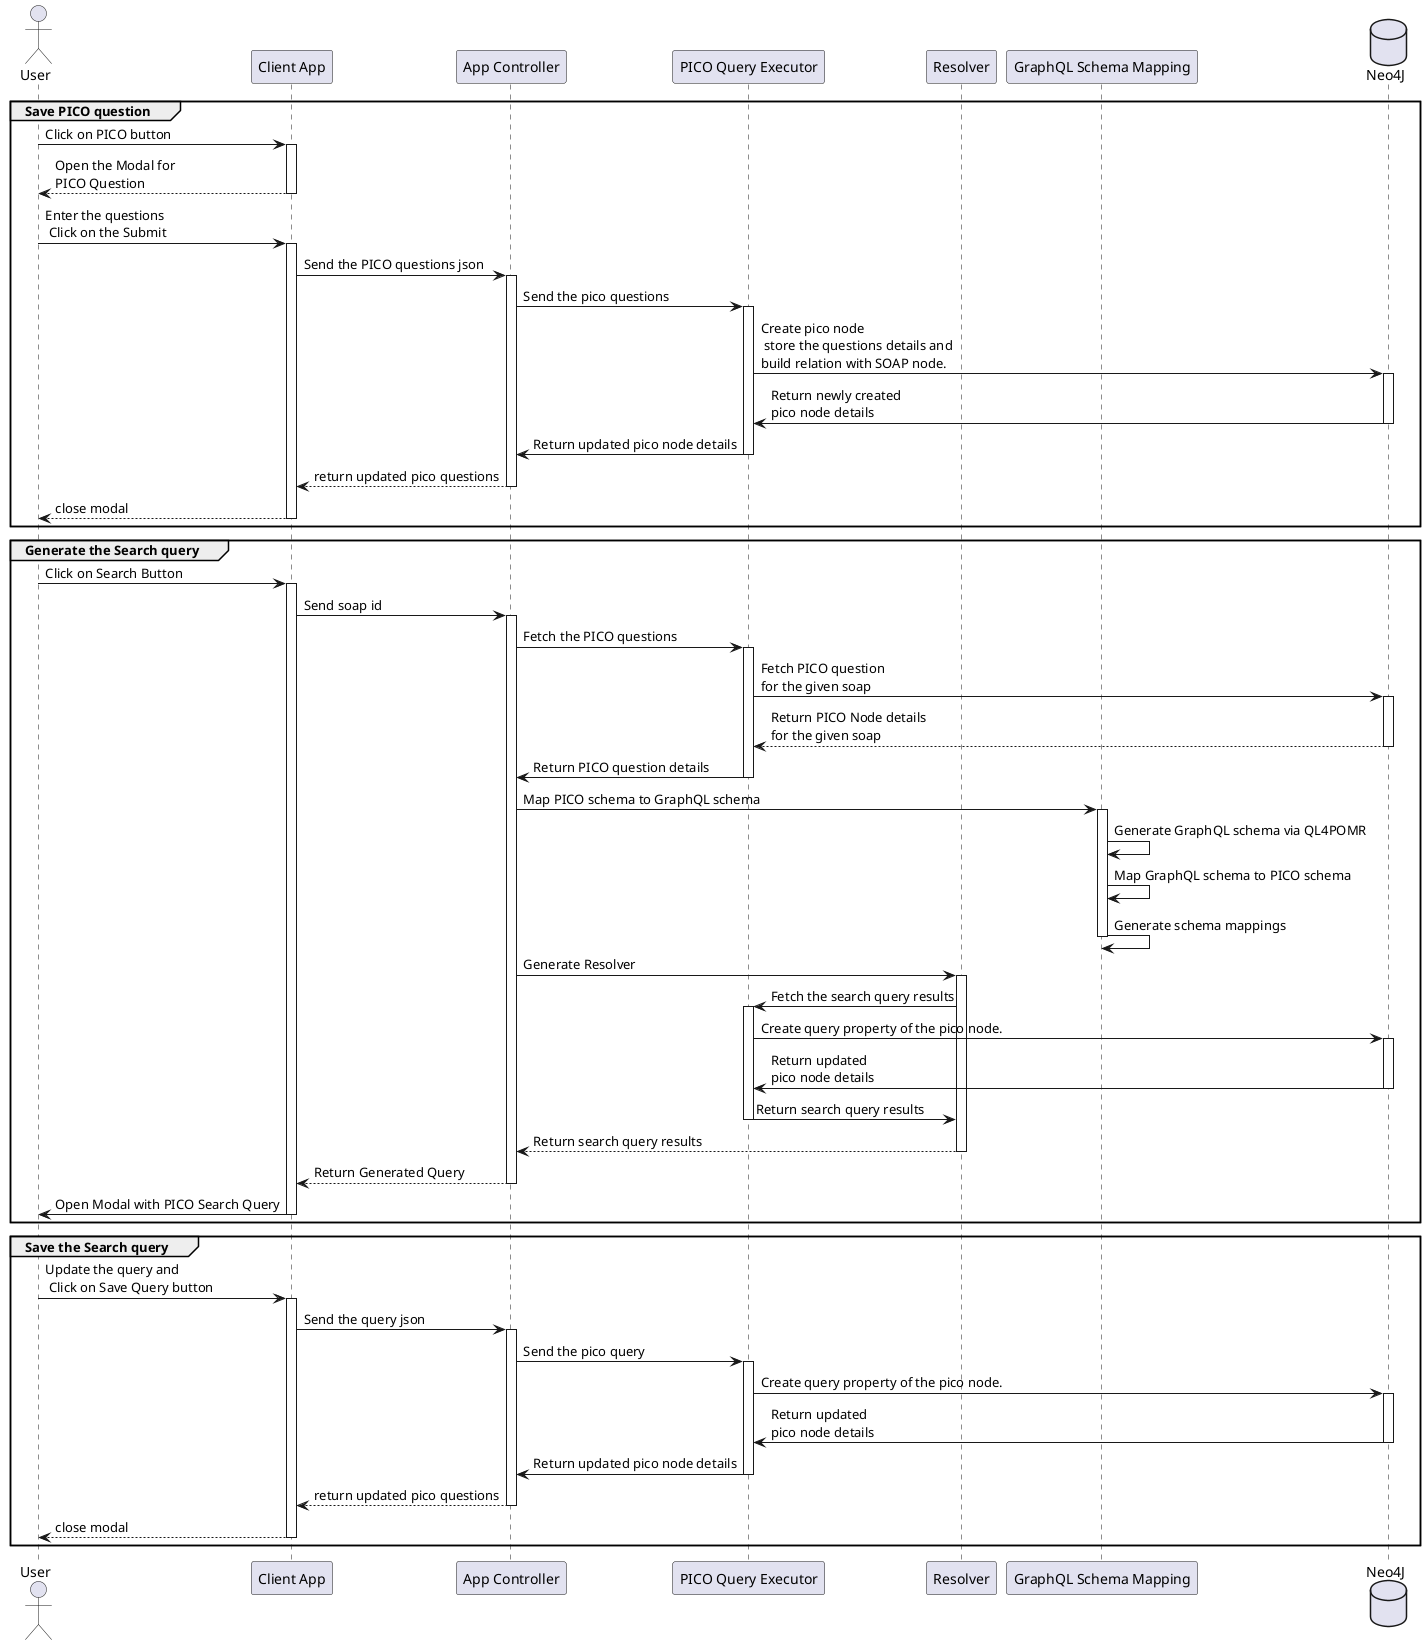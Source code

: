 @startuml
actor User as user
participant "Client App" as ui
participant "App Controller" as controller
participant "PICO Query Executor" as executor
participant "Resolver" as resolver
participant "GraphQL Schema Mapping" as mapping
database "Neo4J" as db

group Save PICO question
user -> ui : Click on PICO button
activate ui
user <-- ui : Open the Modal for \nPICO Question
deactivate ui

user -> ui : Enter the questions \n Click on the Submit
activate ui

ui -> controller : Send the PICO questions json
activate controller

controller -> executor : Send the pico questions
activate executor

executor -> db : Create pico node \n store the questions details and \nbuild relation with SOAP node.
activate db
executor <- db : Return newly created \npico node details
deactivate db

controller <- executor : Return updated pico node details
deactivate executor

ui <-- controller : return updated pico questions
deactivate controller

user <-- ui : close modal
deactivate ui

end

group Generate the Search query
user -> ui : Click on Search Button
activate ui

ui -> controller : Send soap id
activate controller

controller -> executor : Fetch the PICO questions
activate executor

executor -> db : Fetch PICO question \nfor the given soap
activate db
executor <-- db : Return PICO Node details \nfor the given soap
deactivate db

controller <- executor : Return PICO question details
deactivate executor

controller -> mapping : Map PICO schema to GraphQL schema
activate mapping
mapping -> mapping : Generate GraphQL schema via QL4POMR
mapping -> mapping : Map GraphQL schema to PICO schema
mapping -> mapping : Generate schema mappings
deactivate mapping

controller -> resolver : Generate Resolver
activate resolver

resolver -> executor : Fetch the search query results
activate executor

executor -> db : Create query property of the pico node.
activate db
executor <- db : Return updated \npico node details
deactivate db

resolver <- executor : Return search query results
deactivate executor

controller <-- resolver : Return search query results
deactivate resolver

ui <-- controller : Return Generated Query
deactivate controller

user <- ui : Open Modal with PICO Search Query
deactivate ui
end

group Save the Search query
user -> ui : Update the query and\n Click on Save Query button
activate ui

ui -> controller : Send the query json
activate controller

controller -> executor : Send the pico query
activate executor

executor -> db : Create query property of the pico node.
activate db
executor <- db : Return updated \npico node details
deactivate db

controller <- executor : Return updated pico node details
deactivate executor

ui <-- controller : return updated pico questions
deactivate controller

user <-- ui : close modal
deactivate ui
end

@enduml
